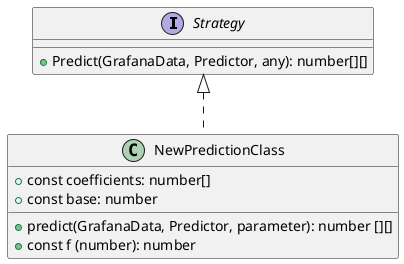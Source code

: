 @startuml


interface Strategy{
    + Predict(GrafanaData, Predictor, any): number[][]
}




class NewPredictionClass implements Strategy{
    + const coefficients: number[]
    + const base: number
    + predict(GrafanaData, Predictor, parameter): number [][]
    + const f (number): number
  
}





@enduml